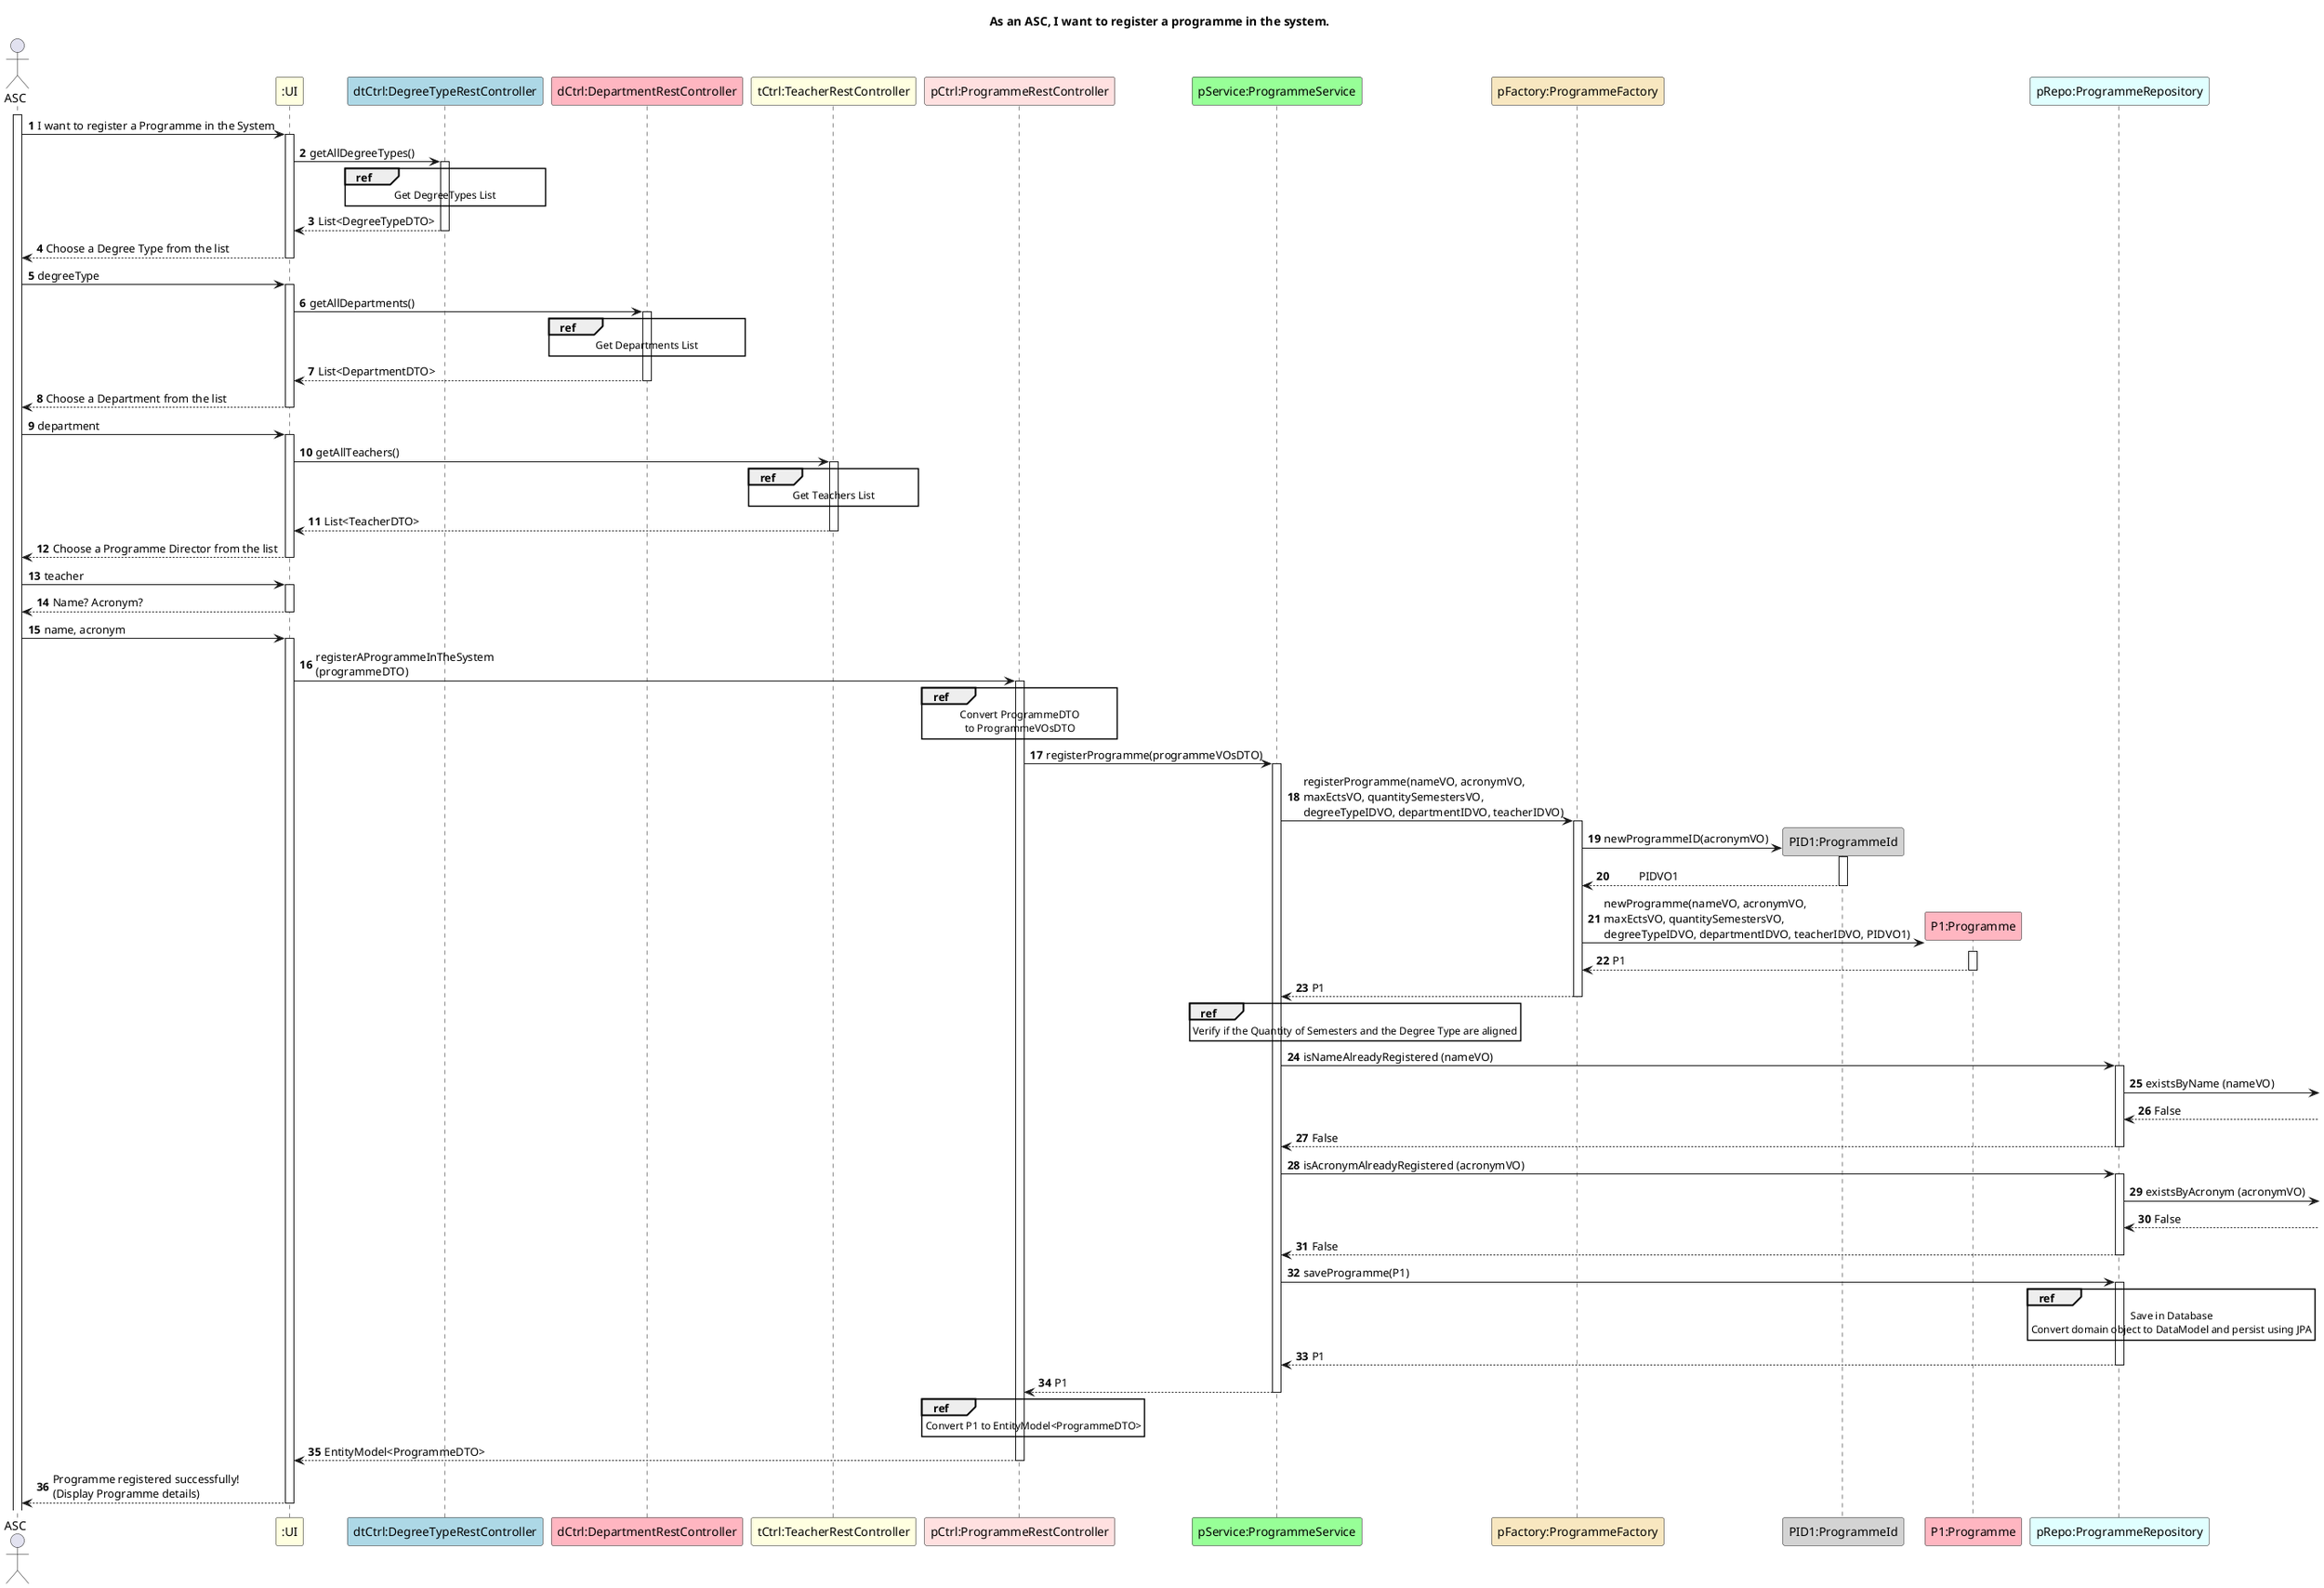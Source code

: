 @startuml
autonumber

title As an ASC, I want to register a programme in the system.

actor ASC as Admin

participant ":UI" as UI #lightyellow
participant "dtCtrl:DegreeTypeRestController" as dtC #lightblue
participant "dCtrl:DepartmentRestController" as dC #lightpink
participant "tCtrl:TeacherRestController" as tC #lightyellow
participant "pCtrl:ProgrammeRestController" as C #implementation
participant "pService:ProgrammeService" as PS #physical
participant "pFactory:ProgrammeFactory" as PF #strategy
participant "PID1:ProgrammeId" as PID #lightgrey
participant "P1:Programme" as P #lightpink
participant "pRepo:ProgrammeRepository" as PR #lightcyan

activate Admin
Admin -> UI ++: I want to register a Programme in the System

UI -> dtC ++: getAllDegreeTypes()

ref over dtC
          Get DegreeTypes List
end ref

dtC --> UI --: List<DegreeTypeDTO>

UI --> Admin --: Choose a Degree Type from the list

Admin -> UI ++: degreeType

UI -> dC ++: getAllDepartments()

ref over dC
          Get Departments List
end ref

dC --> UI --: List<DepartmentDTO>

UI --> Admin --: Choose a Department from the list

Admin -> UI ++: department

UI -> tC ++: getAllTeachers()

ref over tC
          Get Teachers List
end ref

tC --> UI --: List<TeacherDTO>

UI --> Admin --: Choose a Programme Director from the list

Admin -> UI ++: teacher

UI --> Admin --: Name? Acronym?

Admin -> UI ++: name, acronym

UI -> C ++: registerAProgrammeInTheSystem \n(programmeDTO)

ref over C
    Convert ProgrammeDTO
    to ProgrammeVOsDTO
end ref

C -> PS ++: registerProgramme(programmeVOsDTO)

PS -> PF ++: registerProgramme(nameVO, acronymVO, \nmaxEctsVO, quantitySemestersVO, \ndegreeTypeIDVO, departmentIDVO, teacherIDVO)

PF -> PID **: newProgrammeID(acronymVO)
activate PID
PID --> PF --: \t PIDVO1
PF -> P **: newProgramme(nameVO, acronymVO, \nmaxEctsVO, quantitySemestersVO, \ndegreeTypeIDVO, departmentIDVO, teacherIDVO, PIDVO1)
activate P

P --> PF --: P1
PF --> PS --: P1

ref over PS
    Verify if the Quantity of Semesters and the Degree Type are aligned
end ref

PS -> PR++ :isNameAlreadyRegistered (nameVO)
PR -> : existsByName (nameVO)
PR <-- : False
PR --> PS-- : False
PS -> PR++ :isAcronymAlreadyRegistered (acronymVO)
PR -> : existsByAcronym (acronymVO)
PR <-- : False
PR --> PS-- : False
PS -> PR ++: saveProgramme(P1)

ref over PR
    Save in Database
    Convert domain object to DataModel and persist using JPA
end ref

PR --> PS --: P1

PS --> C --: P1

ref over C
    Convert P1 to EntityModel<ProgrammeDTO>
end ref

C --> UI --: EntityModel<ProgrammeDTO>

UI --> Admin --: Programme registered successfully! \n(Display Programme details)

@enduml